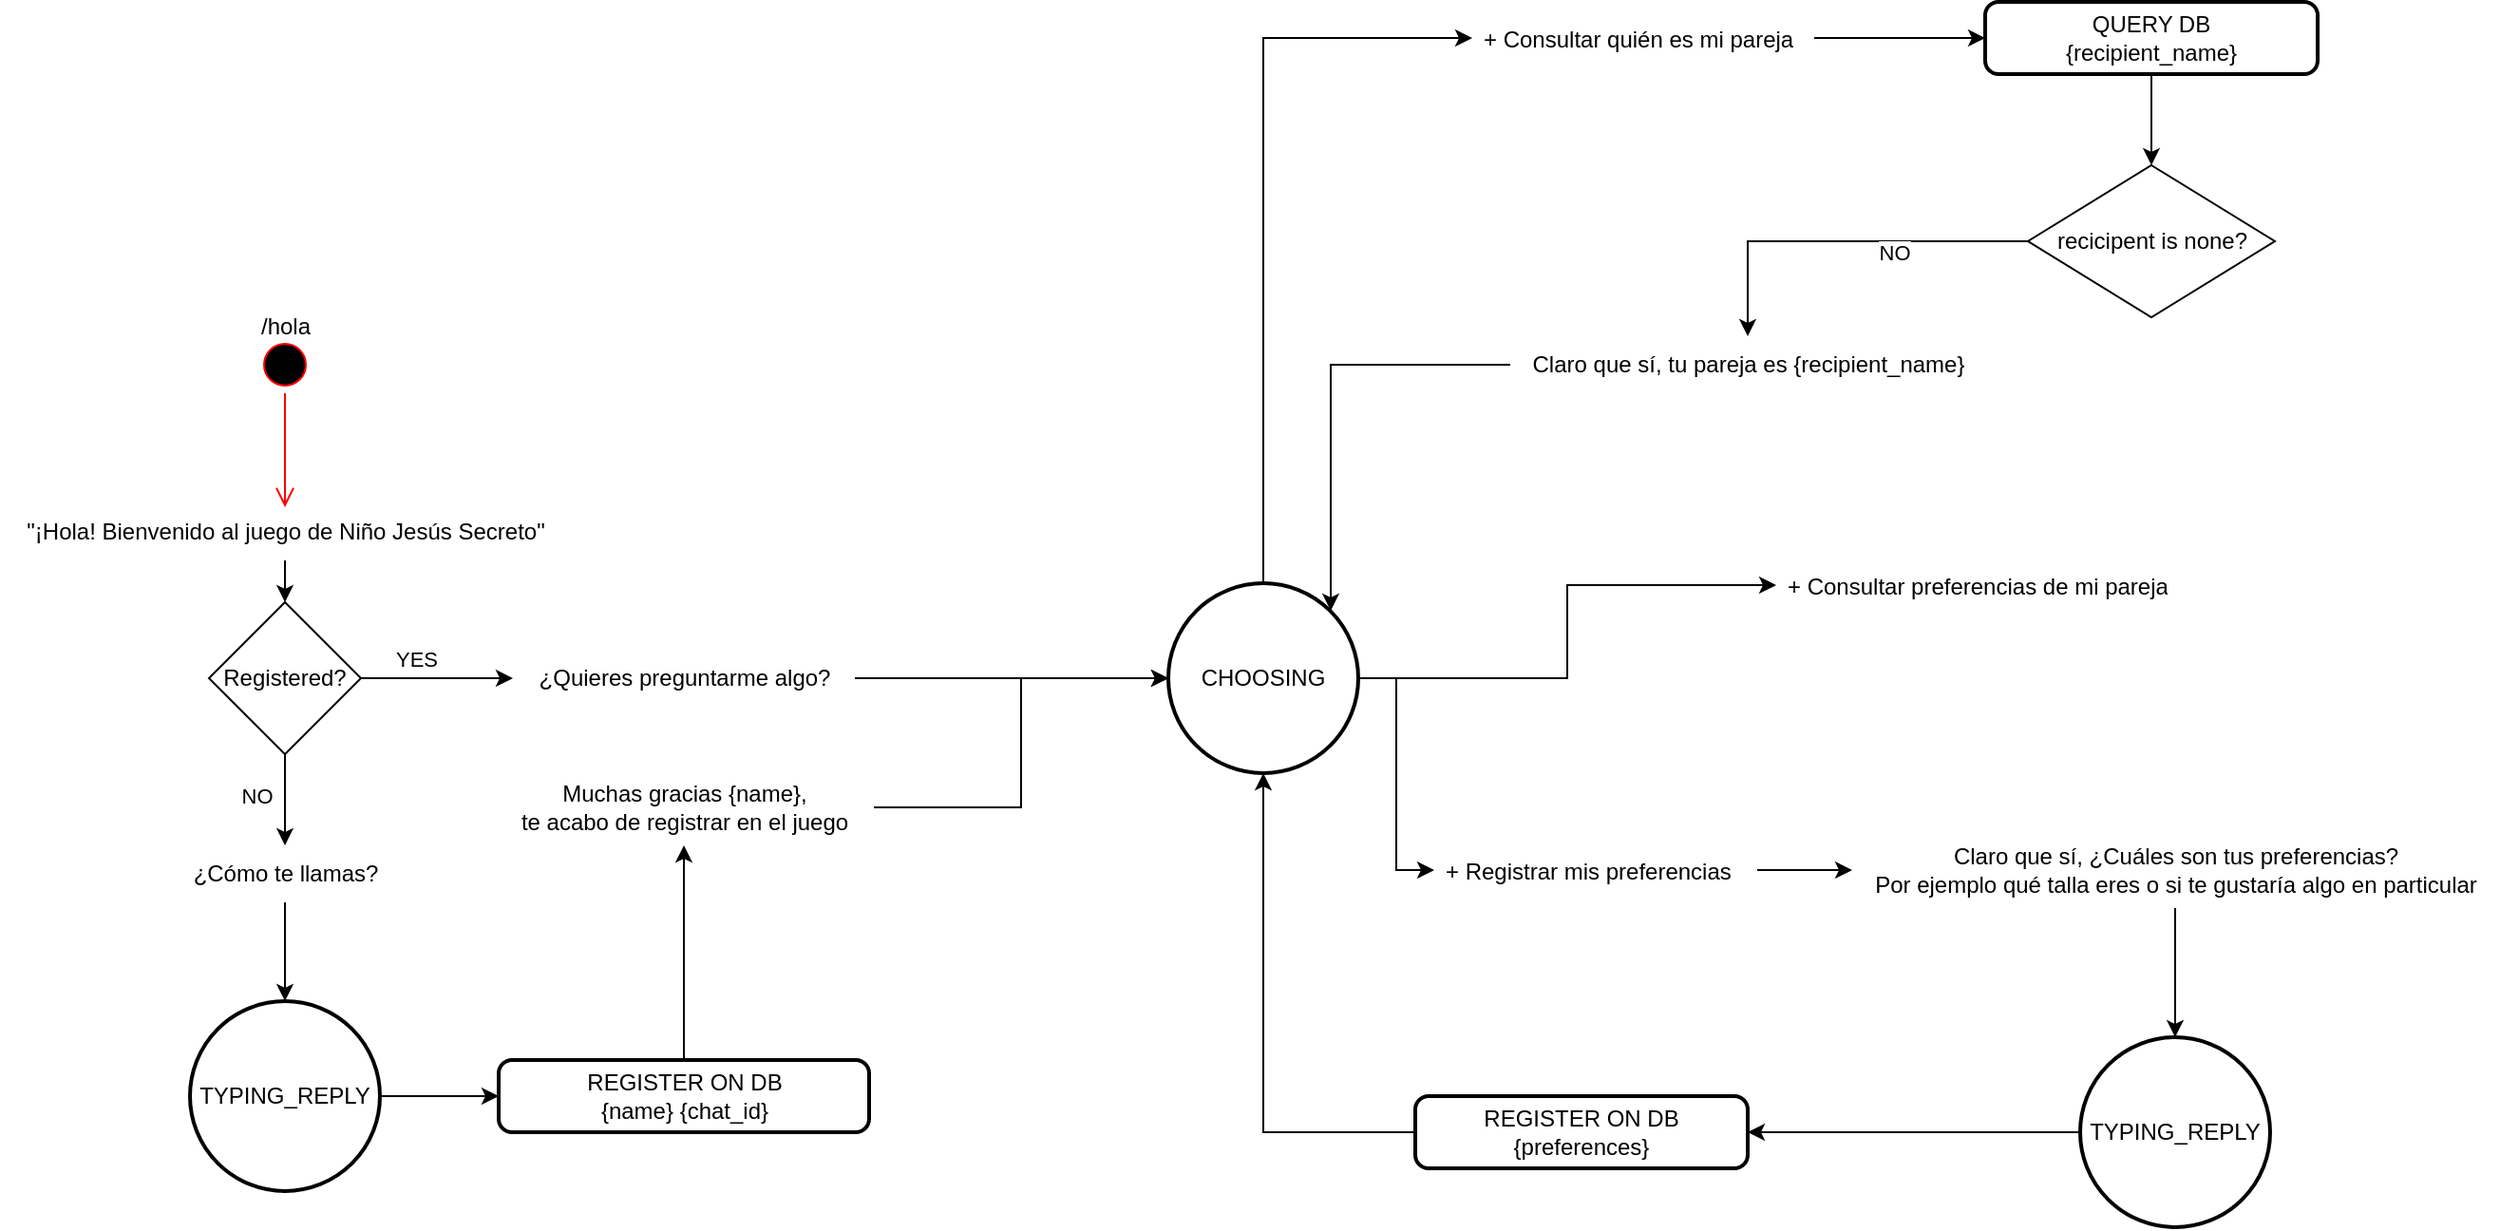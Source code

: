 <mxfile version="22.0.4" type="device">
  <diagram name="Page-1" id="e8uui0p9XE-1X3-Vjom4">
    <mxGraphModel dx="1418" dy="1883" grid="1" gridSize="10" guides="1" tooltips="1" connect="1" arrows="1" fold="1" page="1" pageScale="1" pageWidth="850" pageHeight="1100" math="0" shadow="0">
      <root>
        <mxCell id="0" />
        <mxCell id="1" parent="0" />
        <mxCell id="lqNgHc1LkXH1c9NAzfr3-1" value="" style="ellipse;html=1;shape=startState;fillColor=#000000;strokeColor=#ff0000;" vertex="1" parent="1">
          <mxGeometry x="220" y="160" width="30" height="30" as="geometry" />
        </mxCell>
        <mxCell id="lqNgHc1LkXH1c9NAzfr3-2" value="" style="edgeStyle=orthogonalEdgeStyle;html=1;verticalAlign=bottom;endArrow=open;endSize=8;strokeColor=#ff0000;rounded=0;" edge="1" source="lqNgHc1LkXH1c9NAzfr3-1" parent="1">
          <mxGeometry relative="1" as="geometry">
            <mxPoint x="235" y="250" as="targetPoint" />
          </mxGeometry>
        </mxCell>
        <mxCell id="lqNgHc1LkXH1c9NAzfr3-5" value="/hola" style="text;html=1;align=center;verticalAlign=middle;resizable=0;points=[];autosize=1;strokeColor=none;fillColor=none;" vertex="1" parent="1">
          <mxGeometry x="210" y="140" width="50" height="30" as="geometry" />
        </mxCell>
        <mxCell id="lqNgHc1LkXH1c9NAzfr3-12" value="" style="edgeStyle=orthogonalEdgeStyle;rounded=0;orthogonalLoop=1;jettySize=auto;html=1;" edge="1" parent="1" source="lqNgHc1LkXH1c9NAzfr3-6" target="lqNgHc1LkXH1c9NAzfr3-7">
          <mxGeometry relative="1" as="geometry" />
        </mxCell>
        <mxCell id="lqNgHc1LkXH1c9NAzfr3-6" value="&quot;¡Hola! Bienvenido al juego de Niño Jesús Secreto&quot;" style="text;html=1;align=center;verticalAlign=middle;resizable=0;points=[];autosize=1;strokeColor=none;fillColor=none;" vertex="1" parent="1">
          <mxGeometry x="85" y="248" width="300" height="30" as="geometry" />
        </mxCell>
        <mxCell id="lqNgHc1LkXH1c9NAzfr3-14" value="" style="edgeStyle=orthogonalEdgeStyle;rounded=0;orthogonalLoop=1;jettySize=auto;html=1;" edge="1" parent="1" source="lqNgHc1LkXH1c9NAzfr3-7" target="lqNgHc1LkXH1c9NAzfr3-13">
          <mxGeometry relative="1" as="geometry" />
        </mxCell>
        <mxCell id="lqNgHc1LkXH1c9NAzfr3-18" value="YES" style="edgeLabel;html=1;align=center;verticalAlign=middle;resizable=0;points=[];" vertex="1" connectable="0" parent="lqNgHc1LkXH1c9NAzfr3-14">
          <mxGeometry x="-0.143" y="-3" relative="1" as="geometry">
            <mxPoint x="-6" y="-13" as="offset" />
          </mxGeometry>
        </mxCell>
        <mxCell id="lqNgHc1LkXH1c9NAzfr3-16" value="" style="edgeStyle=orthogonalEdgeStyle;rounded=0;orthogonalLoop=1;jettySize=auto;html=1;" edge="1" parent="1" source="lqNgHc1LkXH1c9NAzfr3-7" target="lqNgHc1LkXH1c9NAzfr3-15">
          <mxGeometry relative="1" as="geometry" />
        </mxCell>
        <mxCell id="lqNgHc1LkXH1c9NAzfr3-17" value="NO" style="edgeLabel;html=1;align=center;verticalAlign=middle;resizable=0;points=[];" vertex="1" connectable="0" parent="lqNgHc1LkXH1c9NAzfr3-16">
          <mxGeometry x="-0.11" y="-4" relative="1" as="geometry">
            <mxPoint x="-11" as="offset" />
          </mxGeometry>
        </mxCell>
        <mxCell id="lqNgHc1LkXH1c9NAzfr3-7" value="Registered?" style="rhombus;whiteSpace=wrap;html=1;" vertex="1" parent="1">
          <mxGeometry x="195" y="300" width="80" height="80" as="geometry" />
        </mxCell>
        <mxCell id="lqNgHc1LkXH1c9NAzfr3-13" value="¿Quieres preguntarme algo?" style="text;html=1;align=center;verticalAlign=middle;resizable=0;points=[];autosize=1;strokeColor=none;fillColor=none;" vertex="1" parent="1">
          <mxGeometry x="355" y="325" width="180" height="30" as="geometry" />
        </mxCell>
        <mxCell id="lqNgHc1LkXH1c9NAzfr3-27" value="" style="edgeStyle=orthogonalEdgeStyle;rounded=0;orthogonalLoop=1;jettySize=auto;html=1;" edge="1" parent="1" source="lqNgHc1LkXH1c9NAzfr3-15" target="lqNgHc1LkXH1c9NAzfr3-26">
          <mxGeometry relative="1" as="geometry" />
        </mxCell>
        <mxCell id="lqNgHc1LkXH1c9NAzfr3-15" value="¿Cómo te llamas?" style="text;html=1;align=center;verticalAlign=middle;resizable=0;points=[];autosize=1;strokeColor=none;fillColor=none;" vertex="1" parent="1">
          <mxGeometry x="175" y="428" width="120" height="30" as="geometry" />
        </mxCell>
        <mxCell id="lqNgHc1LkXH1c9NAzfr3-45" style="edgeStyle=orthogonalEdgeStyle;rounded=0;orthogonalLoop=1;jettySize=auto;html=1;" edge="1" parent="1" source="lqNgHc1LkXH1c9NAzfr3-23" target="lqNgHc1LkXH1c9NAzfr3-40">
          <mxGeometry relative="1" as="geometry" />
        </mxCell>
        <mxCell id="lqNgHc1LkXH1c9NAzfr3-47" style="edgeStyle=orthogonalEdgeStyle;rounded=0;orthogonalLoop=1;jettySize=auto;html=1;exitX=1;exitY=0.5;exitDx=0;exitDy=0;exitPerimeter=0;" edge="1" parent="1" source="lqNgHc1LkXH1c9NAzfr3-23" target="lqNgHc1LkXH1c9NAzfr3-41">
          <mxGeometry relative="1" as="geometry" />
        </mxCell>
        <mxCell id="lqNgHc1LkXH1c9NAzfr3-51" style="edgeStyle=orthogonalEdgeStyle;rounded=0;orthogonalLoop=1;jettySize=auto;html=1;exitX=1;exitY=0.5;exitDx=0;exitDy=0;exitPerimeter=0;entryX=0;entryY=0.5;entryDx=0;entryDy=0;" edge="1" parent="1" source="lqNgHc1LkXH1c9NAzfr3-23" target="lqNgHc1LkXH1c9NAzfr3-42">
          <mxGeometry relative="1" as="geometry" />
        </mxCell>
        <mxCell id="lqNgHc1LkXH1c9NAzfr3-23" value="&lt;font style=&quot;font-size: 12px;&quot;&gt;CHOOSING&lt;br&gt;&lt;/font&gt;" style="strokeWidth=2;html=1;shape=mxgraph.flowchart.start_2;whiteSpace=wrap;" vertex="1" parent="1">
          <mxGeometry x="700" y="290" width="100" height="100" as="geometry" />
        </mxCell>
        <mxCell id="lqNgHc1LkXH1c9NAzfr3-50" value="" style="edgeStyle=orthogonalEdgeStyle;rounded=0;orthogonalLoop=1;jettySize=auto;html=1;" edge="1" parent="1" source="lqNgHc1LkXH1c9NAzfr3-26" target="lqNgHc1LkXH1c9NAzfr3-49">
          <mxGeometry relative="1" as="geometry" />
        </mxCell>
        <mxCell id="lqNgHc1LkXH1c9NAzfr3-26" value="TYPING_REPLY" style="strokeWidth=2;html=1;shape=mxgraph.flowchart.start_2;whiteSpace=wrap;" vertex="1" parent="1">
          <mxGeometry x="185" y="510" width="100" height="100" as="geometry" />
        </mxCell>
        <mxCell id="lqNgHc1LkXH1c9NAzfr3-29" value="Muchas gracias {name},&lt;br&gt;te acabo de registrar en el juego" style="text;html=1;align=center;verticalAlign=middle;resizable=0;points=[];autosize=1;strokeColor=none;fillColor=none;" vertex="1" parent="1">
          <mxGeometry x="345" y="388" width="200" height="40" as="geometry" />
        </mxCell>
        <mxCell id="lqNgHc1LkXH1c9NAzfr3-44" style="edgeStyle=orthogonalEdgeStyle;rounded=0;orthogonalLoop=1;jettySize=auto;html=1;entryX=0;entryY=0.5;entryDx=0;entryDy=0;entryPerimeter=0;" edge="1" parent="1" source="lqNgHc1LkXH1c9NAzfr3-13" target="lqNgHc1LkXH1c9NAzfr3-23">
          <mxGeometry relative="1" as="geometry">
            <Array as="points">
              <mxPoint x="620" y="340" />
              <mxPoint x="620" y="340" />
            </Array>
          </mxGeometry>
        </mxCell>
        <mxCell id="lqNgHc1LkXH1c9NAzfr3-62" value="" style="edgeStyle=orthogonalEdgeStyle;rounded=0;orthogonalLoop=1;jettySize=auto;html=1;" edge="1" parent="1" source="lqNgHc1LkXH1c9NAzfr3-40" target="lqNgHc1LkXH1c9NAzfr3-60">
          <mxGeometry relative="1" as="geometry" />
        </mxCell>
        <mxCell id="lqNgHc1LkXH1c9NAzfr3-40" value="+ Consultar quién es mi pareja" style="text;strokeColor=none;fillColor=none;align=left;verticalAlign=top;spacingLeft=4;spacingRight=4;overflow=hidden;rotatable=0;points=[[0,0.5],[1,0.5]];portConstraint=eastwest;whiteSpace=wrap;html=1;" vertex="1" parent="1">
          <mxGeometry x="860" y="-10" width="180" height="26" as="geometry" />
        </mxCell>
        <mxCell id="lqNgHc1LkXH1c9NAzfr3-41" value="+ Consultar preferencias de mi pareja" style="text;strokeColor=none;fillColor=none;align=left;verticalAlign=top;spacingLeft=4;spacingRight=4;overflow=hidden;rotatable=0;points=[[0,0.5],[1,0.5]];portConstraint=eastwest;whiteSpace=wrap;html=1;" vertex="1" parent="1">
          <mxGeometry x="1020" y="278" width="220" height="26" as="geometry" />
        </mxCell>
        <mxCell id="lqNgHc1LkXH1c9NAzfr3-55" style="edgeStyle=orthogonalEdgeStyle;rounded=0;orthogonalLoop=1;jettySize=auto;html=1;" edge="1" parent="1" source="lqNgHc1LkXH1c9NAzfr3-42" target="lqNgHc1LkXH1c9NAzfr3-48">
          <mxGeometry relative="1" as="geometry" />
        </mxCell>
        <mxCell id="lqNgHc1LkXH1c9NAzfr3-42" value="+ Registrar mis preferencias" style="text;strokeColor=none;fillColor=none;align=left;verticalAlign=top;spacingLeft=4;spacingRight=4;overflow=hidden;rotatable=0;points=[[0,0.5],[1,0.5]];portConstraint=eastwest;whiteSpace=wrap;html=1;" vertex="1" parent="1">
          <mxGeometry x="840" y="428" width="170" height="26" as="geometry" />
        </mxCell>
        <mxCell id="lqNgHc1LkXH1c9NAzfr3-56" value="" style="edgeStyle=orthogonalEdgeStyle;rounded=0;orthogonalLoop=1;jettySize=auto;html=1;" edge="1" parent="1" source="lqNgHc1LkXH1c9NAzfr3-48" target="lqNgHc1LkXH1c9NAzfr3-54">
          <mxGeometry relative="1" as="geometry" />
        </mxCell>
        <mxCell id="lqNgHc1LkXH1c9NAzfr3-48" value="Claro que sí, ¿Cuáles son tus preferencias?&lt;br&gt;Por ejemplo qué talla eres o si te gustaría algo en particular" style="text;html=1;align=center;verticalAlign=middle;resizable=0;points=[];autosize=1;strokeColor=none;fillColor=none;" vertex="1" parent="1">
          <mxGeometry x="1060" y="421" width="340" height="40" as="geometry" />
        </mxCell>
        <mxCell id="lqNgHc1LkXH1c9NAzfr3-52" value="" style="edgeStyle=orthogonalEdgeStyle;rounded=0;orthogonalLoop=1;jettySize=auto;html=1;" edge="1" parent="1" source="lqNgHc1LkXH1c9NAzfr3-49" target="lqNgHc1LkXH1c9NAzfr3-29">
          <mxGeometry relative="1" as="geometry" />
        </mxCell>
        <mxCell id="lqNgHc1LkXH1c9NAzfr3-49" value="REGISTER ON DB&lt;br&gt;{name} {chat_id}" style="rounded=1;whiteSpace=wrap;html=1;absoluteArcSize=1;arcSize=14;strokeWidth=2;" vertex="1" parent="1">
          <mxGeometry x="347.5" y="541" width="195" height="38" as="geometry" />
        </mxCell>
        <mxCell id="lqNgHc1LkXH1c9NAzfr3-53" style="edgeStyle=orthogonalEdgeStyle;rounded=0;orthogonalLoop=1;jettySize=auto;html=1;entryX=0;entryY=0.5;entryDx=0;entryDy=0;entryPerimeter=0;" edge="1" parent="1" source="lqNgHc1LkXH1c9NAzfr3-29" target="lqNgHc1LkXH1c9NAzfr3-23">
          <mxGeometry relative="1" as="geometry" />
        </mxCell>
        <mxCell id="lqNgHc1LkXH1c9NAzfr3-58" value="" style="edgeStyle=orthogonalEdgeStyle;rounded=0;orthogonalLoop=1;jettySize=auto;html=1;" edge="1" parent="1" source="lqNgHc1LkXH1c9NAzfr3-54" target="lqNgHc1LkXH1c9NAzfr3-57">
          <mxGeometry relative="1" as="geometry" />
        </mxCell>
        <mxCell id="lqNgHc1LkXH1c9NAzfr3-54" value="TYPING_REPLY" style="strokeWidth=2;html=1;shape=mxgraph.flowchart.start_2;whiteSpace=wrap;" vertex="1" parent="1">
          <mxGeometry x="1180" y="529" width="100" height="100" as="geometry" />
        </mxCell>
        <mxCell id="lqNgHc1LkXH1c9NAzfr3-57" value="REGISTER ON DB&lt;br&gt;{preferences}" style="rounded=1;whiteSpace=wrap;html=1;absoluteArcSize=1;arcSize=14;strokeWidth=2;" vertex="1" parent="1">
          <mxGeometry x="830" y="560" width="175" height="38" as="geometry" />
        </mxCell>
        <mxCell id="lqNgHc1LkXH1c9NAzfr3-59" style="edgeStyle=orthogonalEdgeStyle;rounded=0;orthogonalLoop=1;jettySize=auto;html=1;entryX=0.5;entryY=1;entryDx=0;entryDy=0;entryPerimeter=0;" edge="1" parent="1" source="lqNgHc1LkXH1c9NAzfr3-57" target="lqNgHc1LkXH1c9NAzfr3-23">
          <mxGeometry relative="1" as="geometry" />
        </mxCell>
        <mxCell id="lqNgHc1LkXH1c9NAzfr3-64" value="" style="edgeStyle=orthogonalEdgeStyle;rounded=0;orthogonalLoop=1;jettySize=auto;html=1;" edge="1" parent="1" source="lqNgHc1LkXH1c9NAzfr3-60" target="lqNgHc1LkXH1c9NAzfr3-63">
          <mxGeometry relative="1" as="geometry" />
        </mxCell>
        <mxCell id="lqNgHc1LkXH1c9NAzfr3-60" value="QUERY DB&lt;br&gt;{recipient_name}" style="rounded=1;whiteSpace=wrap;html=1;absoluteArcSize=1;arcSize=14;strokeWidth=2;" vertex="1" parent="1">
          <mxGeometry x="1130" y="-16" width="175" height="38" as="geometry" />
        </mxCell>
        <mxCell id="lqNgHc1LkXH1c9NAzfr3-61" value="Claro que sí, tu pareja es {recipient_name}" style="text;html=1;align=center;verticalAlign=middle;resizable=0;points=[];autosize=1;strokeColor=none;fillColor=none;" vertex="1" parent="1">
          <mxGeometry x="880" y="160" width="250" height="30" as="geometry" />
        </mxCell>
        <mxCell id="lqNgHc1LkXH1c9NAzfr3-65" value="" style="edgeStyle=orthogonalEdgeStyle;rounded=0;orthogonalLoop=1;jettySize=auto;html=1;" edge="1" parent="1" source="lqNgHc1LkXH1c9NAzfr3-63" target="lqNgHc1LkXH1c9NAzfr3-61">
          <mxGeometry relative="1" as="geometry" />
        </mxCell>
        <mxCell id="lqNgHc1LkXH1c9NAzfr3-66" value="NO" style="edgeLabel;html=1;align=center;verticalAlign=middle;resizable=0;points=[];" vertex="1" connectable="0" parent="lqNgHc1LkXH1c9NAzfr3-65">
          <mxGeometry x="-0.439" relative="1" as="geometry">
            <mxPoint x="-15" y="6" as="offset" />
          </mxGeometry>
        </mxCell>
        <mxCell id="lqNgHc1LkXH1c9NAzfr3-63" value="recicipent is none?" style="rhombus;whiteSpace=wrap;html=1;" vertex="1" parent="1">
          <mxGeometry x="1152.5" y="70" width="130" height="80" as="geometry" />
        </mxCell>
        <mxCell id="lqNgHc1LkXH1c9NAzfr3-67" style="edgeStyle=orthogonalEdgeStyle;rounded=0;orthogonalLoop=1;jettySize=auto;html=1;entryX=0.855;entryY=0.145;entryDx=0;entryDy=0;entryPerimeter=0;" edge="1" parent="1" source="lqNgHc1LkXH1c9NAzfr3-61" target="lqNgHc1LkXH1c9NAzfr3-23">
          <mxGeometry relative="1" as="geometry" />
        </mxCell>
      </root>
    </mxGraphModel>
  </diagram>
</mxfile>
